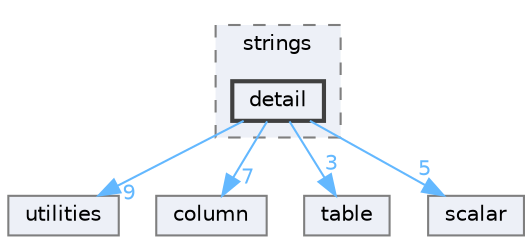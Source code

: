 digraph "D:/gitLibrary/cudf/cpp/include/cudf/strings/detail"
{
 // LATEX_PDF_SIZE
  bgcolor="transparent";
  edge [fontname=Helvetica,fontsize=10,labelfontname=Helvetica,labelfontsize=10];
  node [fontname=Helvetica,fontsize=10,shape=box,height=0.2,width=0.4];
  compound=true
  subgraph clusterdir_e52a7cfcc5412b565f6ae0686e8a94b2 {
    graph [ bgcolor="#edf0f7", pencolor="grey50", label="strings", fontname=Helvetica,fontsize=10 style="filled,dashed", URL="dir_e52a7cfcc5412b565f6ae0686e8a94b2.html",tooltip=""]
  dir_3a3aa0025c072209567d074f937c3558 [label="detail", fillcolor="#edf0f7", color="grey25", style="filled,bold", URL="dir_3a3aa0025c072209567d074f937c3558.html",tooltip=""];
  }
  dir_8262fc92296c7dd0bcaa745c9549f750 [label="utilities", fillcolor="#edf0f7", color="grey50", style="filled", URL="dir_8262fc92296c7dd0bcaa745c9549f750.html",tooltip=""];
  dir_fce7e93f70105769e490dda9a6ac64fb [label="column", fillcolor="#edf0f7", color="grey50", style="filled", URL="dir_fce7e93f70105769e490dda9a6ac64fb.html",tooltip=""];
  dir_9d85f5b54f4565533fc543f57ae7704d [label="table", fillcolor="#edf0f7", color="grey50", style="filled", URL="dir_9d85f5b54f4565533fc543f57ae7704d.html",tooltip=""];
  dir_afa83cc9b3075ac846db8d24480e5154 [label="scalar", fillcolor="#edf0f7", color="grey50", style="filled", URL="dir_afa83cc9b3075ac846db8d24480e5154.html",tooltip=""];
  dir_3a3aa0025c072209567d074f937c3558->dir_8262fc92296c7dd0bcaa745c9549f750 [headlabel="9", labeldistance=1.5 headhref="dir_000015_000038.html" color="steelblue1" fontcolor="steelblue1"];
  dir_3a3aa0025c072209567d074f937c3558->dir_9d85f5b54f4565533fc543f57ae7704d [headlabel="3", labeldistance=1.5 headhref="dir_000015_000033.html" color="steelblue1" fontcolor="steelblue1"];
  dir_3a3aa0025c072209567d074f937c3558->dir_afa83cc9b3075ac846db8d24480e5154 [headlabel="5", labeldistance=1.5 headhref="dir_000015_000028.html" color="steelblue1" fontcolor="steelblue1"];
  dir_3a3aa0025c072209567d074f937c3558->dir_fce7e93f70105769e490dda9a6ac64fb [headlabel="7", labeldistance=1.5 headhref="dir_000015_000003.html" color="steelblue1" fontcolor="steelblue1"];
}
